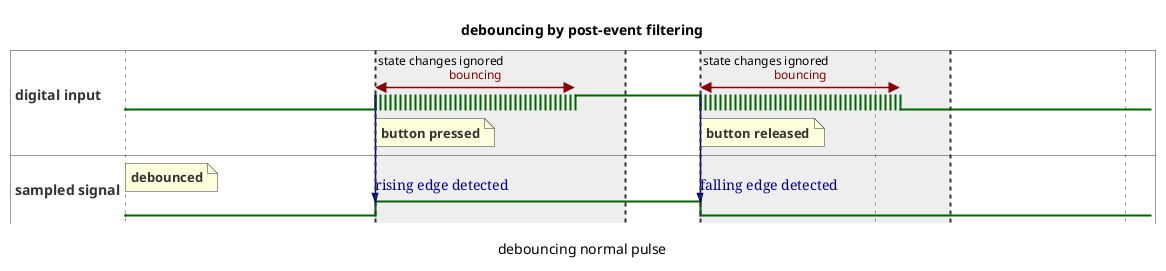 @startuml
title debouncing by post-event filtering
caption debouncing normal pulse
hide time-axis
scale 1 as 250 pixels
binary "digital input" as D
binary "sampled signal" as B

@0
D is low
note top of B : debounced
B is low
@+1
D is {low,high}
note bottom of D : button pressed
D@+0 <-> @+0.8 : bouncing
D -> B : rising edge detected
highlight +0 to +1 : state changes ignored
B is high
@+0.8
D is high
@+0.5
D is {low,high}
note bottom of D : button released
D -> B : falling edge detected
D@+0 <-> @+0.8 : bouncing
highlight +0 to +1 : state changes ignored
B is low
@+0.8
D is low


@enduml
